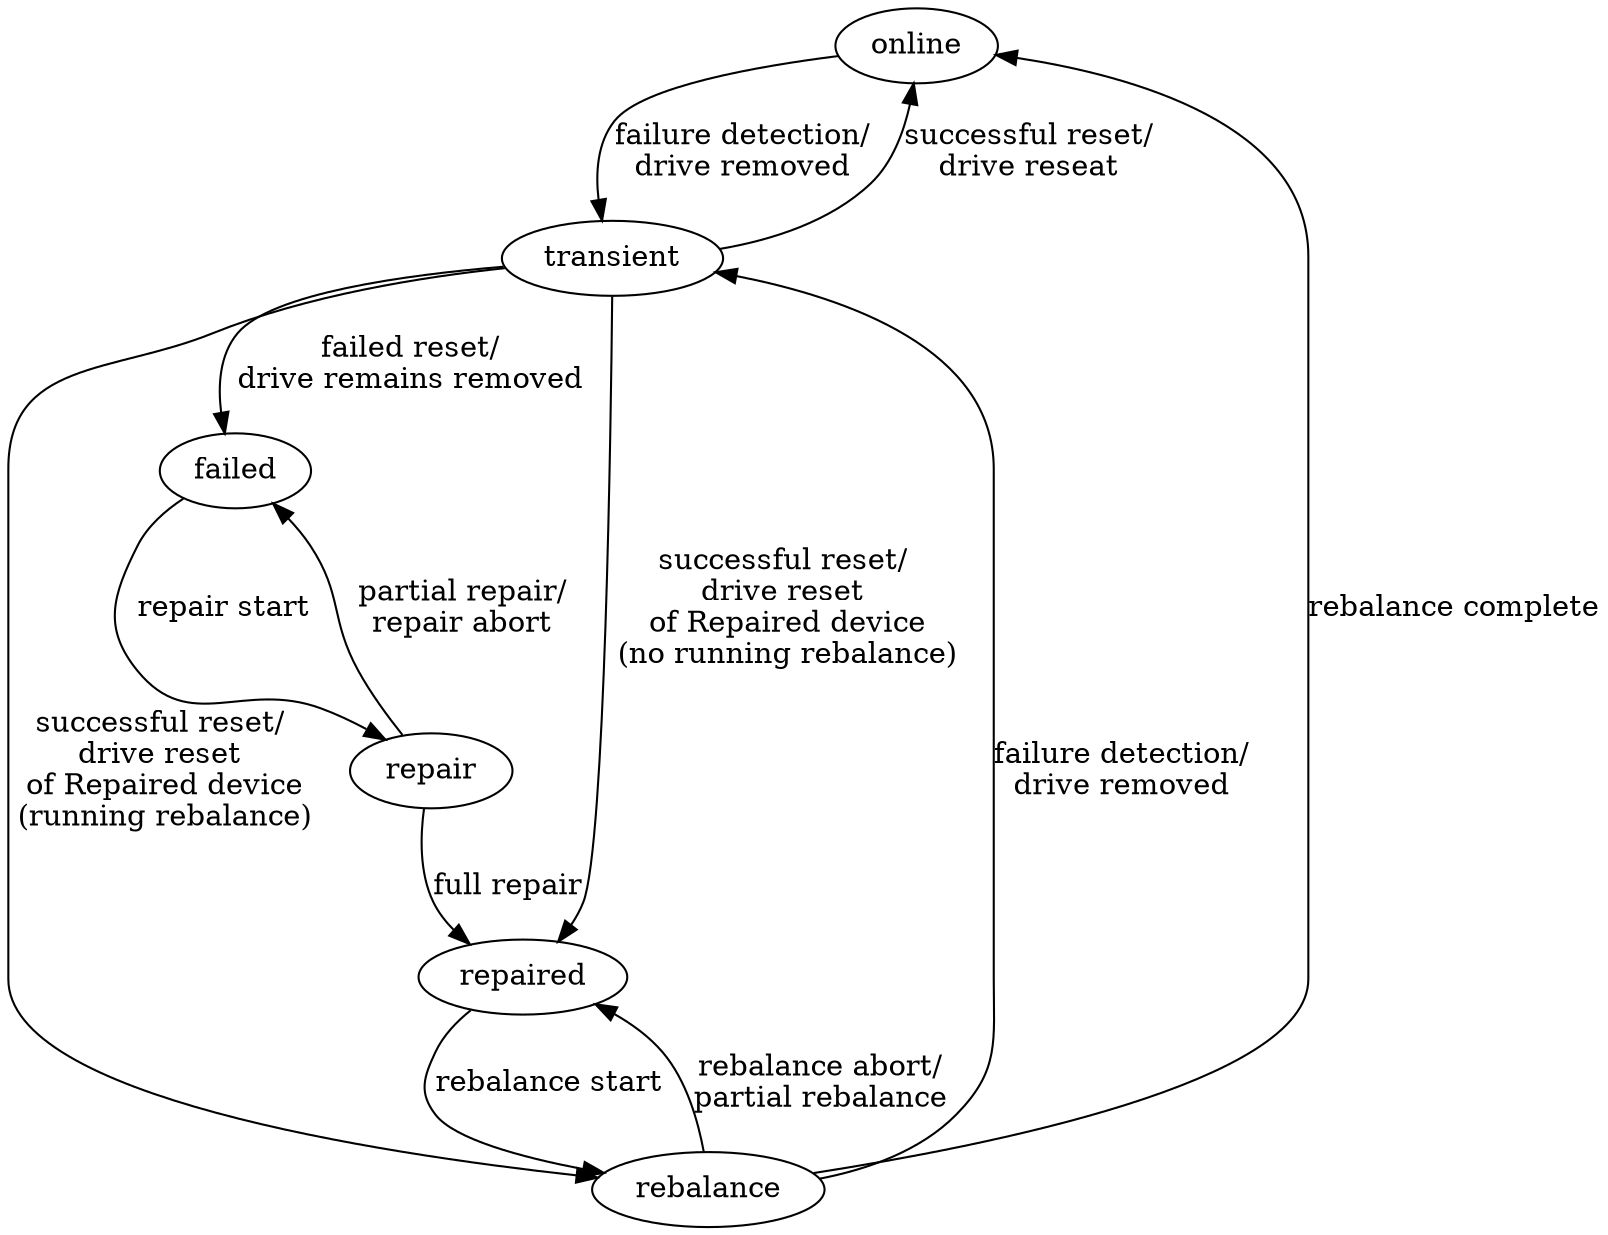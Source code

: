 digraph {
    splines=true;
    node[shape=ellipse];
    online;
    transient;
    repair;
    rebalance;
    
    edge[label="failure detection/\ndrive removed"];
    online -> transient;
    edge[label="successful reset/\ndrive reseat"];
    transient -> online;
    edge[label="failed reset/\ndrive remains removed"];
    transient -> failed;
    edge[label="successful reset/\ndrive reset\n of Repaired device\n (no running rebalance)"];
    transient -> repaired;
    edge[label="successful reset/\ndrive reset\n of Repaired device\n (running rebalance)"];
    transient -> rebalance;

    edge[label="repair start"];
    failed -> repair;
    edge[label="full repair"];
    repair -> repaired;
    edge[label="partial repair/\nrepair abort"];
    repair -> failed;

    edge[label="rebalance start"];
    repaired -> rebalance;
    edge[label="rebalance complete"];
    rebalance -> online;
    edge[label="rebalance abort/\npartial rebalance"];
    rebalance->repaired;
    edge[label="failure detection/\ndrive removed"];
    rebalance -> transient;
}
